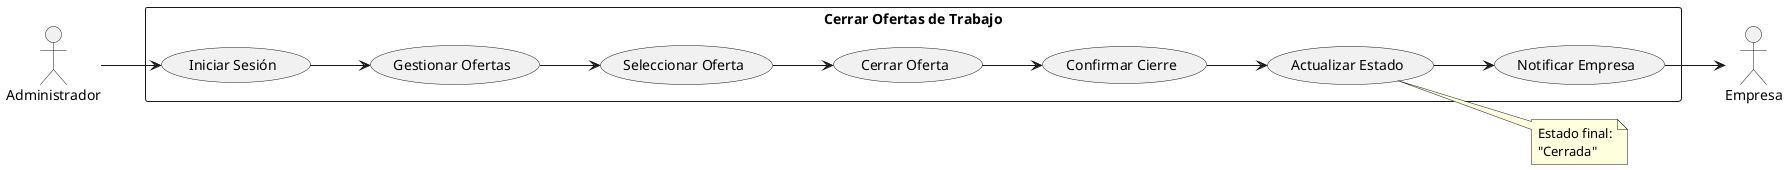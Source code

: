 @startuml
left to right direction
skinparam packageStyle rectangle

actor "Administrador" as admin
actor "Empresa" as empresa

rectangle "Cerrar Ofertas de Trabajo" {
  usecase "Iniciar Sesión" as UC1
  usecase "Gestionar Ofertas" as UC2
  usecase "Seleccionar Oferta" as UC3
  usecase "Cerrar Oferta" as UC4
  usecase "Confirmar Cierre" as UC5
  usecase "Actualizar Estado" as UC6
  usecase "Notificar Empresa" as UC7
}

admin --> UC1
UC1 --> UC2
UC2 --> UC3
UC3 --> UC4
UC4 --> UC5
UC5 --> UC6
UC6 --> UC7
UC7 --> empresa

note right of UC6
  Estado final:
  "Cerrada"
end note
@enduml